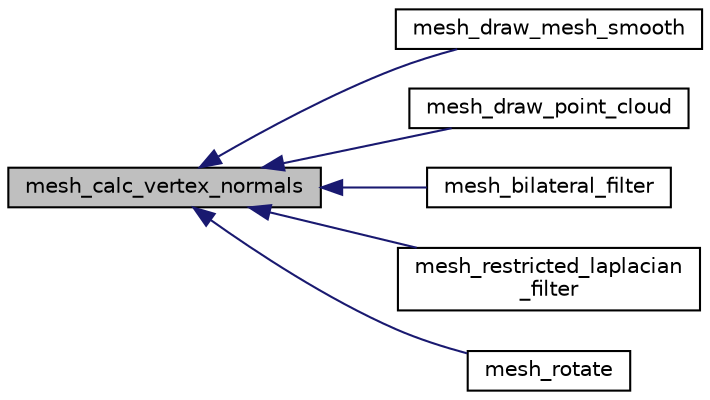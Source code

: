digraph "mesh_calc_vertex_normals"
{
  edge [fontname="Helvetica",fontsize="10",labelfontname="Helvetica",labelfontsize="10"];
  node [fontname="Helvetica",fontsize="10",shape=record];
  rankdir="LR";
  Node1 [label="mesh_calc_vertex_normals",height=0.2,width=0.4,color="black", fillcolor="grey75", style="filled", fontcolor="black"];
  Node1 -> Node2 [dir="back",color="midnightblue",fontsize="10",style="solid",fontname="Helvetica"];
  Node2 [label="mesh_draw_mesh_smooth",height=0.2,width=0.4,color="black", fillcolor="white", style="filled",URL="$meshlib_8h.html#add68bdf1873d73632658e6d9e754d23b",tooltip="Draws a given mesh in OpenGL context in smoothing shading. "];
  Node1 -> Node3 [dir="back",color="midnightblue",fontsize="10",style="solid",fontname="Helvetica"];
  Node3 [label="mesh_draw_point_cloud",height=0.2,width=0.4,color="black", fillcolor="white", style="filled",URL="$meshlib_8h.html#a4b336e5fc521aaab154924258999d8bd",tooltip="Draws a given mesh in OpenGL context as pointcloud. "];
  Node1 -> Node4 [dir="back",color="midnightblue",fontsize="10",style="solid",fontname="Helvetica"];
  Node4 [label="mesh_bilateral_filter",height=0.2,width=0.4,color="black", fillcolor="white", style="filled",URL="$meshlib_8h.html#a4450e694fecd7e0ff24eea4b8c3c6e04",tooltip="Mesh bilateral filter. "];
  Node1 -> Node5 [dir="back",color="midnightblue",fontsize="10",style="solid",fontname="Helvetica"];
  Node5 [label="mesh_restricted_laplacian\l_filter",height=0.2,width=0.4,color="black", fillcolor="white", style="filled",URL="$meshlib_8h.html#a0dc7ff83680410b8d1e19ecb10a87f26",tooltip="Restricted Mesh Laplacian filter. "];
  Node1 -> Node6 [dir="back",color="midnightblue",fontsize="10",style="solid",fontname="Helvetica"];
  Node6 [label="mesh_rotate",height=0.2,width=0.4,color="black", fillcolor="white", style="filled",URL="$meshlib_8h.html#a1351f04d409c0a79d8eaad83accdf7e3",tooltip="Rotates a mesh by a given rotation. "];
}
